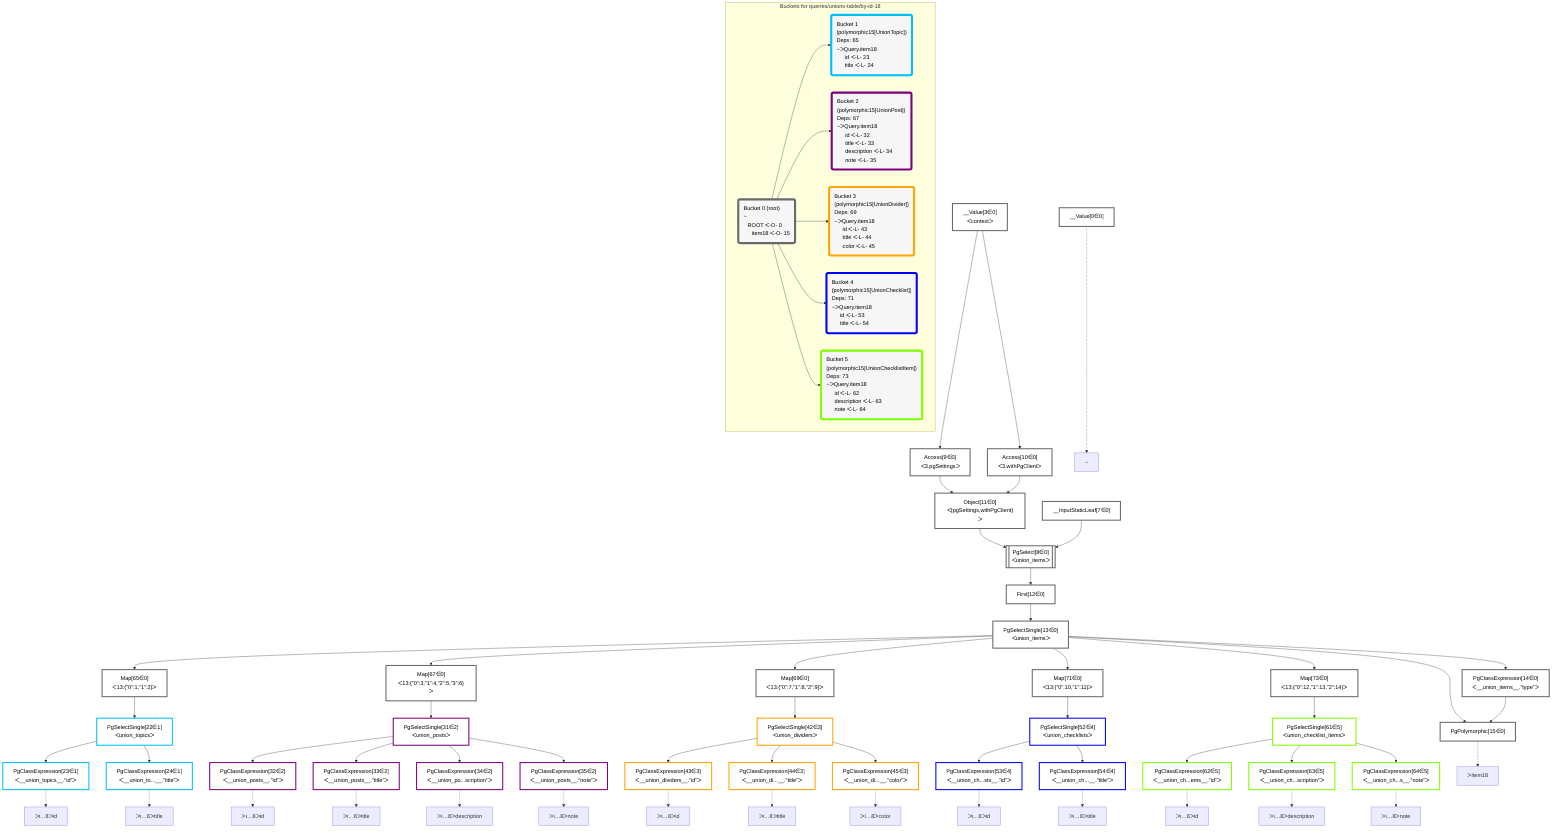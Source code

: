 graph TD
    classDef path fill:#eee,stroke:#000,color:#000
    classDef plan fill:#fff,stroke-width:3px,color:#000
    classDef itemplan fill:#fff,stroke-width:6px,color:#000
    classDef sideeffectplan fill:#f00,stroke-width:6px,color:#000
    classDef bucket fill:#f6f6f6,color:#000,stroke-width:6px,text-align:left


    %% define plans
    __Value0["__Value[0∈0]"]:::plan
    __Value3["__Value[3∈0]<br />ᐸcontextᐳ"]:::plan
    __InputStaticLeaf7["__InputStaticLeaf[7∈0]"]:::plan
    Access9["Access[9∈0]<br />ᐸ3.pgSettingsᐳ"]:::plan
    Access10["Access[10∈0]<br />ᐸ3.withPgClientᐳ"]:::plan
    Object11["Object[11∈0]<br />ᐸ{pgSettings,withPgClient}ᐳ"]:::plan
    PgSelect8[["PgSelect[8∈0]<br />ᐸunion_itemsᐳ"]]:::plan
    First12["First[12∈0]"]:::plan
    PgSelectSingle13["PgSelectSingle[13∈0]<br />ᐸunion_itemsᐳ"]:::plan
    PgClassExpression14["PgClassExpression[14∈0]<br />ᐸ__union_items__.”type”ᐳ"]:::plan
    PgPolymorphic15["PgPolymorphic[15∈0]"]:::plan
    Map65["Map[65∈0]<br />ᐸ13:{”0”:1,”1”:2}ᐳ"]:::plan
    PgSelectSingle22["PgSelectSingle[22∈1]<br />ᐸunion_topicsᐳ"]:::plan
    PgClassExpression23["PgClassExpression[23∈1]<br />ᐸ__union_topics__.”id”ᐳ"]:::plan
    PgClassExpression24["PgClassExpression[24∈1]<br />ᐸ__union_to...__.”title”ᐳ"]:::plan
    Map67["Map[67∈0]<br />ᐸ13:{”0”:3,”1”:4,”2”:5,”3”:6}ᐳ"]:::plan
    PgSelectSingle31["PgSelectSingle[31∈2]<br />ᐸunion_postsᐳ"]:::plan
    PgClassExpression32["PgClassExpression[32∈2]<br />ᐸ__union_posts__.”id”ᐳ"]:::plan
    PgClassExpression33["PgClassExpression[33∈2]<br />ᐸ__union_posts__.”title”ᐳ"]:::plan
    PgClassExpression34["PgClassExpression[34∈2]<br />ᐸ__union_po...scription”ᐳ"]:::plan
    PgClassExpression35["PgClassExpression[35∈2]<br />ᐸ__union_posts__.”note”ᐳ"]:::plan
    Map69["Map[69∈0]<br />ᐸ13:{”0”:7,”1”:8,”2”:9}ᐳ"]:::plan
    PgSelectSingle42["PgSelectSingle[42∈3]<br />ᐸunion_dividersᐳ"]:::plan
    PgClassExpression43["PgClassExpression[43∈3]<br />ᐸ__union_dividers__.”id”ᐳ"]:::plan
    PgClassExpression44["PgClassExpression[44∈3]<br />ᐸ__union_di...__.”title”ᐳ"]:::plan
    PgClassExpression45["PgClassExpression[45∈3]<br />ᐸ__union_di...__.”color”ᐳ"]:::plan
    Map71["Map[71∈0]<br />ᐸ13:{”0”:10,”1”:11}ᐳ"]:::plan
    PgSelectSingle52["PgSelectSingle[52∈4]<br />ᐸunion_checklistsᐳ"]:::plan
    PgClassExpression53["PgClassExpression[53∈4]<br />ᐸ__union_ch...sts__.”id”ᐳ"]:::plan
    PgClassExpression54["PgClassExpression[54∈4]<br />ᐸ__union_ch...__.”title”ᐳ"]:::plan
    Map73["Map[73∈0]<br />ᐸ13:{”0”:12,”1”:13,”2”:14}ᐳ"]:::plan
    PgSelectSingle61["PgSelectSingle[61∈5]<br />ᐸunion_checklist_itemsᐳ"]:::plan
    PgClassExpression62["PgClassExpression[62∈5]<br />ᐸ__union_ch...ems__.”id”ᐳ"]:::plan
    PgClassExpression63["PgClassExpression[63∈5]<br />ᐸ__union_ch...scription”ᐳ"]:::plan
    PgClassExpression64["PgClassExpression[64∈5]<br />ᐸ__union_ch...s__.”note”ᐳ"]:::plan

    %% plan dependencies
    __Value3 --> Access9
    __Value3 --> Access10
    Access9 & Access10 --> Object11
    Object11 & __InputStaticLeaf7 --> PgSelect8
    PgSelect8 --> First12
    First12 --> PgSelectSingle13
    PgSelectSingle13 --> PgClassExpression14
    PgSelectSingle13 & PgClassExpression14 --> PgPolymorphic15
    PgSelectSingle13 --> Map65
    Map65 --> PgSelectSingle22
    PgSelectSingle22 --> PgClassExpression23
    PgSelectSingle22 --> PgClassExpression24
    PgSelectSingle13 --> Map67
    Map67 --> PgSelectSingle31
    PgSelectSingle31 --> PgClassExpression32
    PgSelectSingle31 --> PgClassExpression33
    PgSelectSingle31 --> PgClassExpression34
    PgSelectSingle31 --> PgClassExpression35
    PgSelectSingle13 --> Map69
    Map69 --> PgSelectSingle42
    PgSelectSingle42 --> PgClassExpression43
    PgSelectSingle42 --> PgClassExpression44
    PgSelectSingle42 --> PgClassExpression45
    PgSelectSingle13 --> Map71
    Map71 --> PgSelectSingle52
    PgSelectSingle52 --> PgClassExpression53
    PgSelectSingle52 --> PgClassExpression54
    PgSelectSingle13 --> Map73
    Map73 --> PgSelectSingle61
    PgSelectSingle61 --> PgClassExpression62
    PgSelectSingle61 --> PgClassExpression63
    PgSelectSingle61 --> PgClassExpression64

    %% plan-to-path relationships
    P0["~"]
    __Value0 -.-> P0
    P15["ᐳitem18"]
    PgPolymorphic15 -.-> P15
    P23["ᐳi…8ᐳid"]
    PgClassExpression23 -.-> P23
    P24["ᐳi…8ᐳtitle"]
    PgClassExpression24 -.-> P24
    P32["ᐳi…8ᐳid"]
    PgClassExpression32 -.-> P32
    P33["ᐳi…8ᐳtitle"]
    PgClassExpression33 -.-> P33
    P34["ᐳi…8ᐳdescription"]
    PgClassExpression34 -.-> P34
    P35["ᐳi…8ᐳnote"]
    PgClassExpression35 -.-> P35
    P43["ᐳi…8ᐳid"]
    PgClassExpression43 -.-> P43
    P44["ᐳi…8ᐳtitle"]
    PgClassExpression44 -.-> P44
    P45["ᐳi…8ᐳcolor"]
    PgClassExpression45 -.-> P45
    P53["ᐳi…8ᐳid"]
    PgClassExpression53 -.-> P53
    P54["ᐳi…8ᐳtitle"]
    PgClassExpression54 -.-> P54
    P62["ᐳi…8ᐳid"]
    PgClassExpression62 -.-> P62
    P63["ᐳi…8ᐳdescription"]
    PgClassExpression63 -.-> P63
    P64["ᐳi…8ᐳnote"]
    PgClassExpression64 -.-> P64

    subgraph "Buckets for queries/unions-table/by-id-18"
    Bucket0("Bucket 0 (root)<br />~<br />⠀ROOT ᐸ-O- 0<br />⠀⠀item18 ᐸ-O- 15"):::bucket
    classDef bucket0 stroke:#696969
    class Bucket0,__Value0,__Value3,__InputStaticLeaf7,PgSelect8,Access9,Access10,Object11,First12,PgSelectSingle13,PgClassExpression14,PgPolymorphic15,Map65,Map67,Map69,Map71,Map73 bucket0
    Bucket1("Bucket 1 (polymorphic15[UnionTopic])<br />Deps: 65<br />~ᐳQuery.item18<br />⠀⠀id ᐸ-L- 23<br />⠀⠀title ᐸ-L- 24"):::bucket
    classDef bucket1 stroke:#00bfff
    class Bucket1,PgSelectSingle22,PgClassExpression23,PgClassExpression24 bucket1
    Bucket2("Bucket 2 (polymorphic15[UnionPost])<br />Deps: 67<br />~ᐳQuery.item18<br />⠀⠀id ᐸ-L- 32<br />⠀⠀title ᐸ-L- 33<br />⠀⠀description ᐸ-L- 34<br />⠀⠀note ᐸ-L- 35"):::bucket
    classDef bucket2 stroke:#7f007f
    class Bucket2,PgSelectSingle31,PgClassExpression32,PgClassExpression33,PgClassExpression34,PgClassExpression35 bucket2
    Bucket3("Bucket 3 (polymorphic15[UnionDivider])<br />Deps: 69<br />~ᐳQuery.item18<br />⠀⠀id ᐸ-L- 43<br />⠀⠀title ᐸ-L- 44<br />⠀⠀color ᐸ-L- 45"):::bucket
    classDef bucket3 stroke:#ffa500
    class Bucket3,PgSelectSingle42,PgClassExpression43,PgClassExpression44,PgClassExpression45 bucket3
    Bucket4("Bucket 4 (polymorphic15[UnionChecklist])<br />Deps: 71<br />~ᐳQuery.item18<br />⠀⠀id ᐸ-L- 53<br />⠀⠀title ᐸ-L- 54"):::bucket
    classDef bucket4 stroke:#0000ff
    class Bucket4,PgSelectSingle52,PgClassExpression53,PgClassExpression54 bucket4
    Bucket5("Bucket 5 (polymorphic15[UnionChecklistItem])<br />Deps: 73<br />~ᐳQuery.item18<br />⠀⠀id ᐸ-L- 62<br />⠀⠀description ᐸ-L- 63<br />⠀⠀note ᐸ-L- 64"):::bucket
    classDef bucket5 stroke:#7fff00
    class Bucket5,PgSelectSingle61,PgClassExpression62,PgClassExpression63,PgClassExpression64 bucket5
    Bucket0 --> Bucket1 & Bucket2 & Bucket3 & Bucket4 & Bucket5
    end